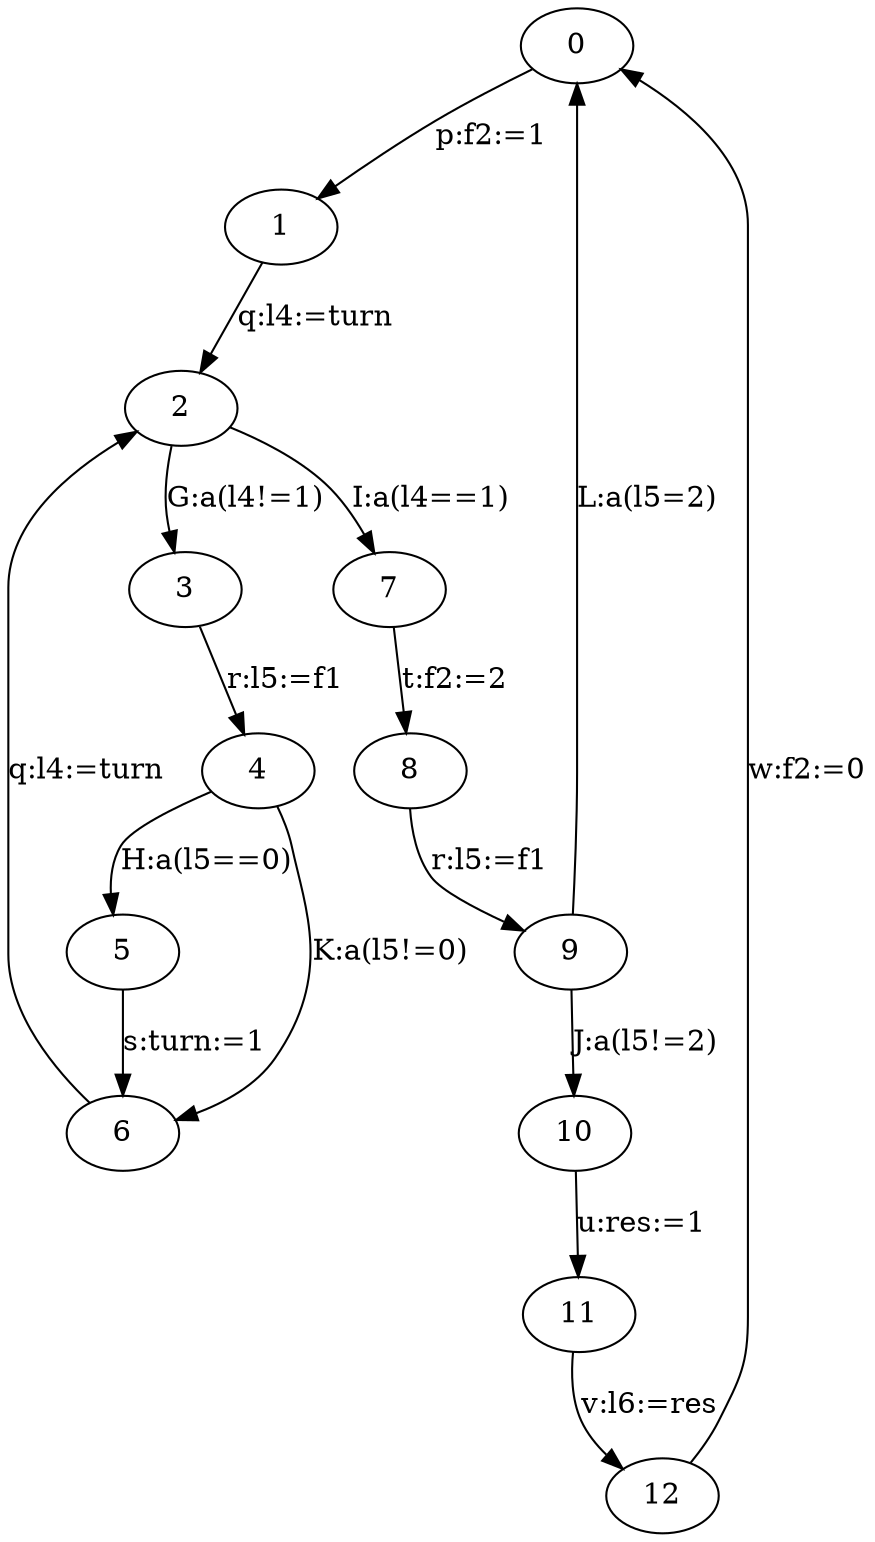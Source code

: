 digraph "unnamed" {
"0" [
fixedsize="false"
label="0"
regular="false"
];
"1" [
fixedsize="false"
label="1"
regular="false"
];
"2" [
fixedsize="false"
label="2"
regular="false"
];
"3" [
fixedsize="false"
label="3"
regular="false"
];
"4" [
fixedsize="false"
label="4"
regular="false"
];
"5" [
fixedsize="false"
label="5"
regular="false"
];
"6" [
fixedsize="false"
label="6"
regular="false"
];
"7" [
fixedsize="false"
label="7"
regular="false"
];
"8" [
fixedsize="false"
label="8"
regular="false"
];
"9" [
fixedsize="false"
label="9"
regular="false"
];
"10" [
fixedsize="false"
label="10"
regular="false"
];
"11" [
fixedsize="false"
label="11"
regular="false"
];
"12" [
fixedsize="false"
label="12"
regular="false"
];
"0" -> "1" [
constraint="true"
decorate="false"
label="p:f2:=1"
labelfloat="false"
];
"1" -> "2" [
constraint="true"
decorate="false"
label="q:l4:=turn"
labelfloat="false"
];
"2" -> "3" [
constraint="true"
decorate="false"
label="G:a(l4!=1)"
labelfloat="false"
];
"3" -> "4" [
constraint="true"
decorate="false"
label="r:l5:=f1"
labelfloat="false"
];
"4" -> "5" [
constraint="true"
decorate="false"
label="H:a(l5==0)"
labelfloat="false"
];
"5" -> "6" [
constraint="true"
decorate="false"
label="s:turn:=1"
labelfloat="false"
];
"6" -> "2" [
constraint="true"
decorate="false"
label="q:l4:=turn"
labelfloat="false"
];
"2" -> "7" [
constraint="true"
decorate="false"
label="I:a(l4==1)"
labelfloat="false"
];
"7" -> "8" [
constraint="true"
decorate="false"
label="t:f2:=2"
labelfloat="false"
];
"8" -> "9" [
constraint="true"
decorate="false"
label="r:l5:=f1"
labelfloat="false"
];
"9" -> "10" [
constraint="true"
decorate="false"
label="J:a(l5!=2)"
labelfloat="false"
];
"10" -> "11" [
constraint="true"
decorate="false"
label="u:res:=1"
labelfloat="false"
];
"11" -> "12" [
constraint="true"
decorate="false"
label="v:l6:=res"
labelfloat="false"
];
"12" -> "0" [
constraint="true"
decorate="false"
label="w:f2:=0"
labelfloat="false"
];
"4" -> "6" [
constraint="true"
decorate="false"
label="K:a(l5!=0)"
labelfloat="false"
];
"9" -> "0" [
constraint="true"
decorate="false"
label="L:a(l5=2)"
labelfloat="false"
];
}
